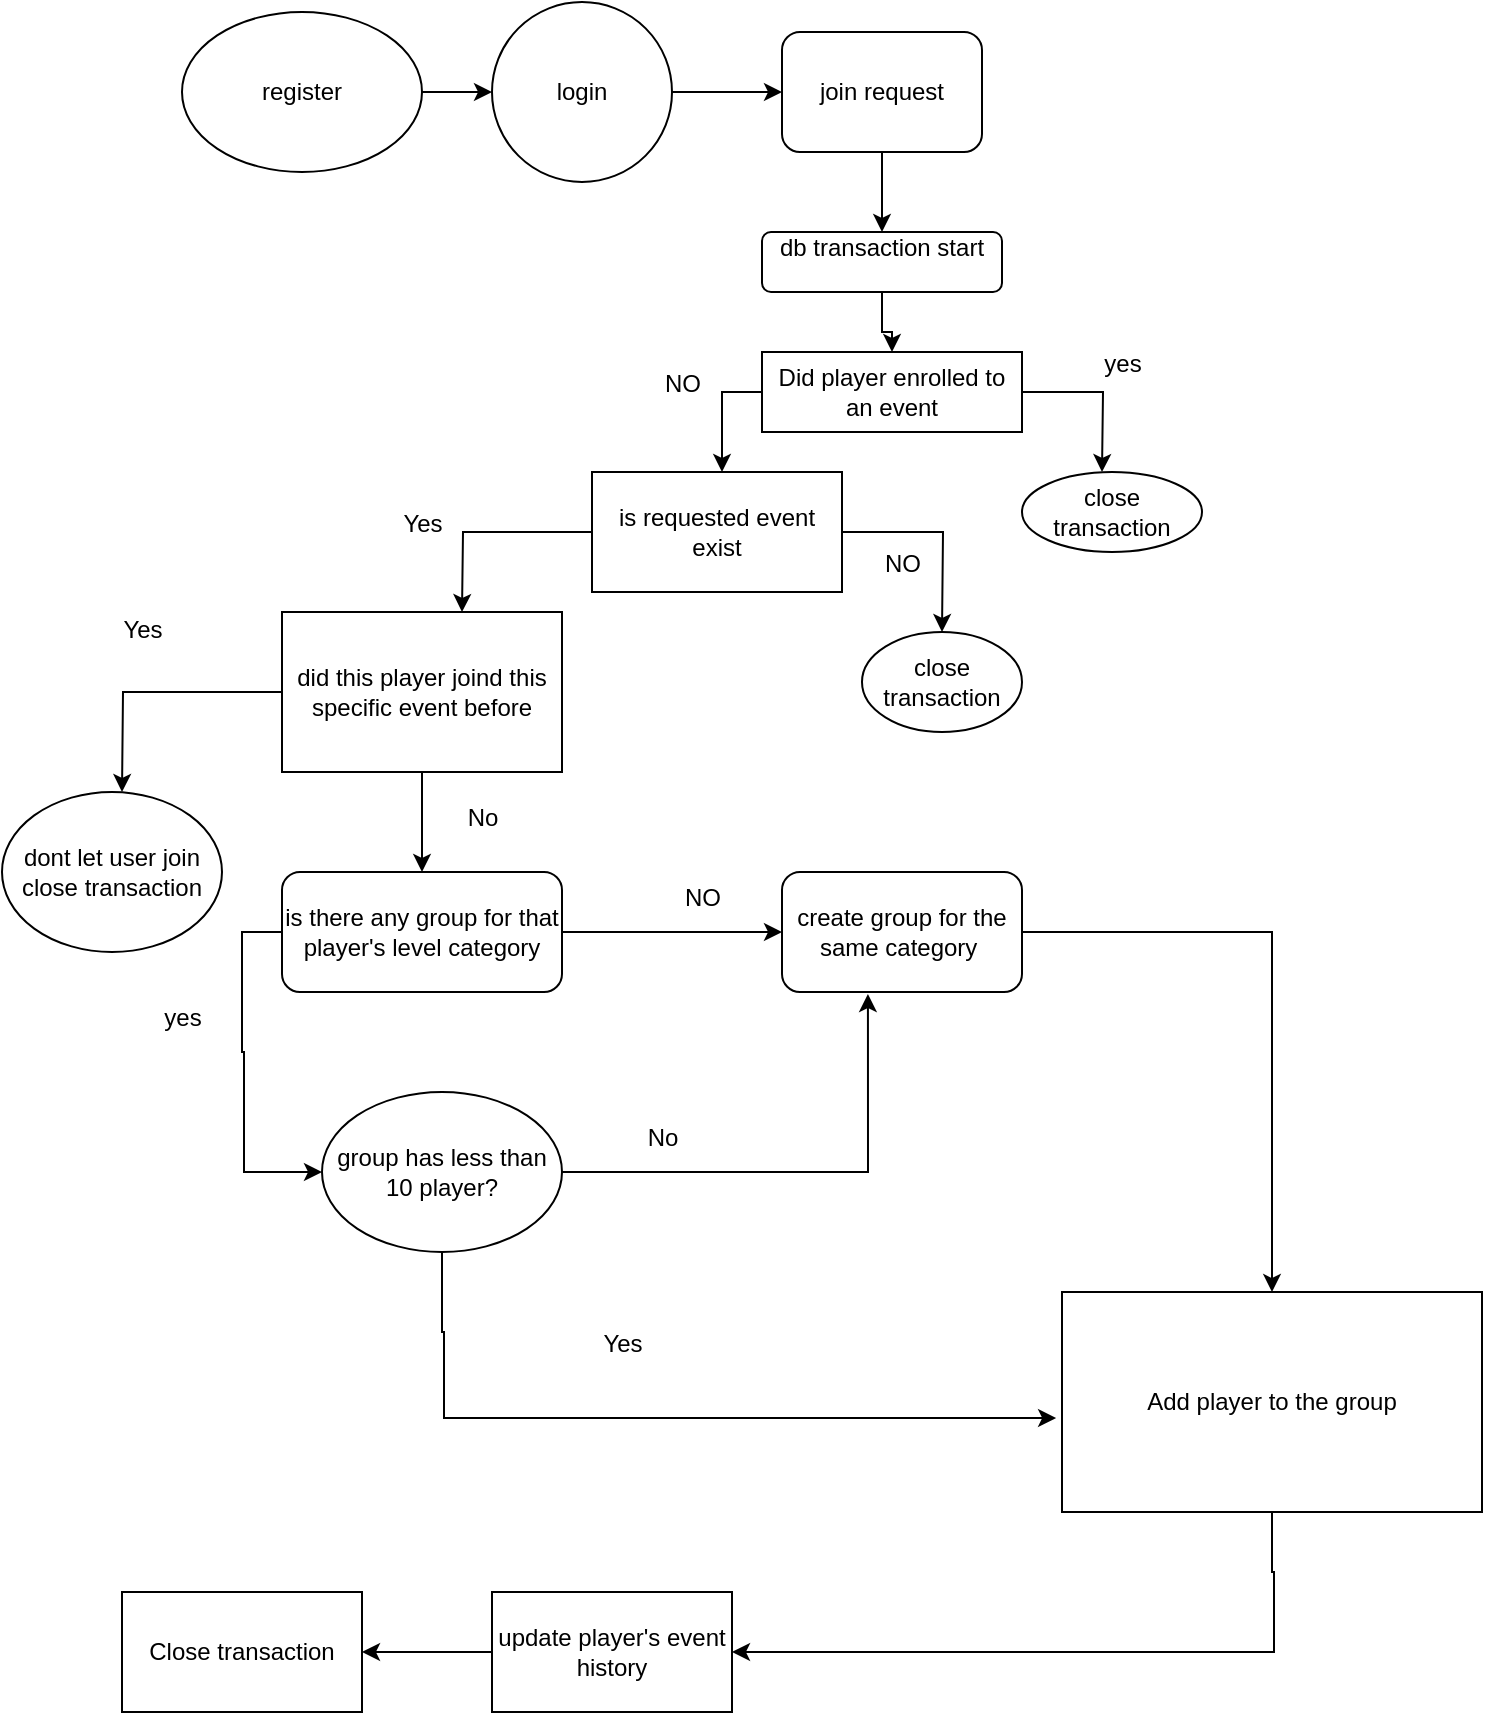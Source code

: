 <mxfile version="28.1.1">
  <diagram name="Page-1" id="vfFf_HJ_Aq3snxdcsB8M">
    <mxGraphModel dx="1261" dy="868" grid="1" gridSize="10" guides="1" tooltips="1" connect="1" arrows="1" fold="1" page="1" pageScale="1" pageWidth="850" pageHeight="1100" math="0" shadow="0">
      <root>
        <mxCell id="0" />
        <mxCell id="1" parent="0" />
        <mxCell id="apsBkLNVkY4oWvrKEVrj-9" style="edgeStyle=orthogonalEdgeStyle;rounded=0;orthogonalLoop=1;jettySize=auto;html=1;exitX=1;exitY=0.5;exitDx=0;exitDy=0;entryX=0;entryY=0.5;entryDx=0;entryDy=0;" edge="1" parent="1" source="apsBkLNVkY4oWvrKEVrj-1" target="apsBkLNVkY4oWvrKEVrj-3">
          <mxGeometry relative="1" as="geometry" />
        </mxCell>
        <mxCell id="apsBkLNVkY4oWvrKEVrj-1" value="register" style="ellipse;whiteSpace=wrap;html=1;" vertex="1" parent="1">
          <mxGeometry x="100" y="60" width="120" height="80" as="geometry" />
        </mxCell>
        <mxCell id="apsBkLNVkY4oWvrKEVrj-4" style="edgeStyle=orthogonalEdgeStyle;rounded=0;orthogonalLoop=1;jettySize=auto;html=1;" edge="1" parent="1" source="apsBkLNVkY4oWvrKEVrj-3" target="apsBkLNVkY4oWvrKEVrj-5">
          <mxGeometry relative="1" as="geometry">
            <mxPoint x="160" y="330" as="targetPoint" />
          </mxGeometry>
        </mxCell>
        <mxCell id="apsBkLNVkY4oWvrKEVrj-3" value="login" style="ellipse;whiteSpace=wrap;html=1;aspect=fixed;" vertex="1" parent="1">
          <mxGeometry x="255" y="55" width="90" height="90" as="geometry" />
        </mxCell>
        <mxCell id="apsBkLNVkY4oWvrKEVrj-6" style="edgeStyle=orthogonalEdgeStyle;rounded=0;orthogonalLoop=1;jettySize=auto;html=1;" edge="1" parent="1" source="apsBkLNVkY4oWvrKEVrj-5" target="apsBkLNVkY4oWvrKEVrj-8">
          <mxGeometry relative="1" as="geometry">
            <mxPoint x="270" y="350" as="targetPoint" />
          </mxGeometry>
        </mxCell>
        <mxCell id="apsBkLNVkY4oWvrKEVrj-5" value="join request" style="rounded=1;whiteSpace=wrap;html=1;" vertex="1" parent="1">
          <mxGeometry x="400" y="70" width="100" height="60" as="geometry" />
        </mxCell>
        <mxCell id="apsBkLNVkY4oWvrKEVrj-10" style="edgeStyle=orthogonalEdgeStyle;rounded=0;orthogonalLoop=1;jettySize=auto;html=1;" edge="1" parent="1" source="apsBkLNVkY4oWvrKEVrj-8" target="apsBkLNVkY4oWvrKEVrj-11">
          <mxGeometry relative="1" as="geometry">
            <mxPoint x="450" y="240" as="targetPoint" />
          </mxGeometry>
        </mxCell>
        <mxCell id="apsBkLNVkY4oWvrKEVrj-8" value="db transaction start&lt;div&gt;&lt;br&gt;&lt;/div&gt;" style="rounded=1;whiteSpace=wrap;html=1;" vertex="1" parent="1">
          <mxGeometry x="390" y="170" width="120" height="30" as="geometry" />
        </mxCell>
        <mxCell id="apsBkLNVkY4oWvrKEVrj-16" style="edgeStyle=orthogonalEdgeStyle;rounded=0;orthogonalLoop=1;jettySize=auto;html=1;exitX=0;exitY=0.5;exitDx=0;exitDy=0;" edge="1" parent="1" source="apsBkLNVkY4oWvrKEVrj-11">
          <mxGeometry relative="1" as="geometry">
            <mxPoint x="370" y="290" as="targetPoint" />
          </mxGeometry>
        </mxCell>
        <mxCell id="apsBkLNVkY4oWvrKEVrj-17" style="edgeStyle=orthogonalEdgeStyle;rounded=0;orthogonalLoop=1;jettySize=auto;html=1;exitX=1;exitY=0.5;exitDx=0;exitDy=0;" edge="1" parent="1" source="apsBkLNVkY4oWvrKEVrj-11">
          <mxGeometry relative="1" as="geometry">
            <mxPoint x="560" y="290" as="targetPoint" />
          </mxGeometry>
        </mxCell>
        <mxCell id="apsBkLNVkY4oWvrKEVrj-11" value="Did player enrolled to&lt;br&gt;an event" style="rounded=0;whiteSpace=wrap;html=1;" vertex="1" parent="1">
          <mxGeometry x="390" y="230" width="130" height="40" as="geometry" />
        </mxCell>
        <mxCell id="apsBkLNVkY4oWvrKEVrj-18" value="yes&lt;div&gt;&lt;br&gt;&lt;/div&gt;" style="text;html=1;align=center;verticalAlign=middle;resizable=0;points=[];autosize=1;strokeColor=none;fillColor=none;" vertex="1" parent="1">
          <mxGeometry x="550" y="223" width="40" height="40" as="geometry" />
        </mxCell>
        <mxCell id="apsBkLNVkY4oWvrKEVrj-19" value="close transaction" style="ellipse;whiteSpace=wrap;html=1;" vertex="1" parent="1">
          <mxGeometry x="520" y="290" width="90" height="40" as="geometry" />
        </mxCell>
        <mxCell id="apsBkLNVkY4oWvrKEVrj-21" value="NO&lt;div&gt;&lt;br&gt;&lt;/div&gt;" style="text;html=1;align=center;verticalAlign=middle;resizable=0;points=[];autosize=1;strokeColor=none;fillColor=none;" vertex="1" parent="1">
          <mxGeometry x="330" y="233" width="40" height="40" as="geometry" />
        </mxCell>
        <mxCell id="apsBkLNVkY4oWvrKEVrj-23" style="edgeStyle=orthogonalEdgeStyle;rounded=0;orthogonalLoop=1;jettySize=auto;html=1;" edge="1" parent="1" source="apsBkLNVkY4oWvrKEVrj-22">
          <mxGeometry relative="1" as="geometry">
            <mxPoint x="480" y="370" as="targetPoint" />
          </mxGeometry>
        </mxCell>
        <mxCell id="apsBkLNVkY4oWvrKEVrj-26" style="edgeStyle=orthogonalEdgeStyle;rounded=0;orthogonalLoop=1;jettySize=auto;html=1;" edge="1" parent="1" source="apsBkLNVkY4oWvrKEVrj-22">
          <mxGeometry relative="1" as="geometry">
            <mxPoint x="240" y="360" as="targetPoint" />
          </mxGeometry>
        </mxCell>
        <mxCell id="apsBkLNVkY4oWvrKEVrj-22" value="is requested event exist" style="rounded=0;whiteSpace=wrap;html=1;" vertex="1" parent="1">
          <mxGeometry x="305" y="290" width="125" height="60" as="geometry" />
        </mxCell>
        <mxCell id="apsBkLNVkY4oWvrKEVrj-24" value="NO&lt;div&gt;&lt;br&gt;&lt;/div&gt;" style="text;html=1;align=center;verticalAlign=middle;resizable=0;points=[];autosize=1;strokeColor=none;fillColor=none;" vertex="1" parent="1">
          <mxGeometry x="440" y="323" width="40" height="40" as="geometry" />
        </mxCell>
        <mxCell id="apsBkLNVkY4oWvrKEVrj-25" value="close transaction" style="ellipse;whiteSpace=wrap;html=1;" vertex="1" parent="1">
          <mxGeometry x="440" y="370" width="80" height="50" as="geometry" />
        </mxCell>
        <mxCell id="apsBkLNVkY4oWvrKEVrj-27" value="Yes&lt;div&gt;&lt;br&gt;&lt;/div&gt;" style="text;html=1;align=center;verticalAlign=middle;resizable=0;points=[];autosize=1;strokeColor=none;fillColor=none;" vertex="1" parent="1">
          <mxGeometry x="200" y="303" width="40" height="40" as="geometry" />
        </mxCell>
        <mxCell id="apsBkLNVkY4oWvrKEVrj-31" style="edgeStyle=orthogonalEdgeStyle;rounded=0;orthogonalLoop=1;jettySize=auto;html=1;" edge="1" parent="1" source="apsBkLNVkY4oWvrKEVrj-29">
          <mxGeometry relative="1" as="geometry">
            <mxPoint x="70" y="450" as="targetPoint" />
          </mxGeometry>
        </mxCell>
        <mxCell id="apsBkLNVkY4oWvrKEVrj-37" style="edgeStyle=orthogonalEdgeStyle;rounded=0;orthogonalLoop=1;jettySize=auto;html=1;" edge="1" parent="1" source="apsBkLNVkY4oWvrKEVrj-29" target="apsBkLNVkY4oWvrKEVrj-38">
          <mxGeometry relative="1" as="geometry">
            <mxPoint x="220" y="490" as="targetPoint" />
          </mxGeometry>
        </mxCell>
        <mxCell id="apsBkLNVkY4oWvrKEVrj-29" value="did this player joind this specific event before" style="rounded=0;whiteSpace=wrap;html=1;" vertex="1" parent="1">
          <mxGeometry x="150" y="360" width="140" height="80" as="geometry" />
        </mxCell>
        <mxCell id="apsBkLNVkY4oWvrKEVrj-32" value="Yes&lt;div&gt;&lt;br&gt;&lt;div&gt;&lt;br&gt;&lt;/div&gt;&lt;/div&gt;" style="text;html=1;align=center;verticalAlign=middle;resizable=0;points=[];autosize=1;strokeColor=none;fillColor=none;" vertex="1" parent="1">
          <mxGeometry x="60" y="353" width="40" height="60" as="geometry" />
        </mxCell>
        <mxCell id="apsBkLNVkY4oWvrKEVrj-33" value="dont let user join&lt;br&gt;close transaction" style="ellipse;whiteSpace=wrap;html=1;" vertex="1" parent="1">
          <mxGeometry x="10" y="450" width="110" height="80" as="geometry" />
        </mxCell>
        <mxCell id="apsBkLNVkY4oWvrKEVrj-35" value="&lt;div&gt;No&lt;/div&gt;" style="text;html=1;align=center;verticalAlign=middle;resizable=0;points=[];autosize=1;strokeColor=none;fillColor=none;" vertex="1" parent="1">
          <mxGeometry x="230" y="448" width="40" height="30" as="geometry" />
        </mxCell>
        <mxCell id="apsBkLNVkY4oWvrKEVrj-39" style="edgeStyle=orthogonalEdgeStyle;rounded=0;orthogonalLoop=1;jettySize=auto;html=1;" edge="1" parent="1" source="apsBkLNVkY4oWvrKEVrj-38" target="apsBkLNVkY4oWvrKEVrj-42">
          <mxGeometry relative="1" as="geometry">
            <mxPoint x="330" y="640" as="targetPoint" />
            <Array as="points">
              <mxPoint x="130" y="520" />
              <mxPoint x="130" y="580" />
              <mxPoint x="131" y="580" />
            </Array>
          </mxGeometry>
        </mxCell>
        <mxCell id="apsBkLNVkY4oWvrKEVrj-43" style="edgeStyle=orthogonalEdgeStyle;rounded=0;orthogonalLoop=1;jettySize=auto;html=1;" edge="1" parent="1" source="apsBkLNVkY4oWvrKEVrj-38">
          <mxGeometry relative="1" as="geometry">
            <mxPoint x="400" y="520" as="targetPoint" />
          </mxGeometry>
        </mxCell>
        <mxCell id="apsBkLNVkY4oWvrKEVrj-38" value="is there any group for that player&#39;s level category" style="rounded=1;whiteSpace=wrap;html=1;" vertex="1" parent="1">
          <mxGeometry x="150" y="490" width="140" height="60" as="geometry" />
        </mxCell>
        <mxCell id="apsBkLNVkY4oWvrKEVrj-41" value="&lt;div&gt;yes&lt;/div&gt;&lt;div&gt;&lt;br&gt;&lt;/div&gt;" style="text;html=1;align=center;verticalAlign=middle;resizable=0;points=[];autosize=1;strokeColor=none;fillColor=none;" vertex="1" parent="1">
          <mxGeometry x="80" y="550" width="40" height="40" as="geometry" />
        </mxCell>
        <mxCell id="apsBkLNVkY4oWvrKEVrj-50" style="edgeStyle=orthogonalEdgeStyle;rounded=0;orthogonalLoop=1;jettySize=auto;html=1;entryX=-0.014;entryY=0.573;entryDx=0;entryDy=0;entryPerimeter=0;" edge="1" parent="1" source="apsBkLNVkY4oWvrKEVrj-42" target="apsBkLNVkY4oWvrKEVrj-53">
          <mxGeometry relative="1" as="geometry">
            <mxPoint x="470" y="760" as="targetPoint" />
            <Array as="points">
              <mxPoint x="230" y="720" />
              <mxPoint x="231" y="720" />
              <mxPoint x="231" y="763" />
            </Array>
          </mxGeometry>
        </mxCell>
        <mxCell id="apsBkLNVkY4oWvrKEVrj-42" value="group has less than 10 player?" style="ellipse;whiteSpace=wrap;html=1;" vertex="1" parent="1">
          <mxGeometry x="170" y="600" width="120" height="80" as="geometry" />
        </mxCell>
        <mxCell id="apsBkLNVkY4oWvrKEVrj-44" value="NO" style="text;html=1;align=center;verticalAlign=middle;resizable=0;points=[];autosize=1;strokeColor=none;fillColor=none;" vertex="1" parent="1">
          <mxGeometry x="340" y="488" width="40" height="30" as="geometry" />
        </mxCell>
        <mxCell id="apsBkLNVkY4oWvrKEVrj-52" style="edgeStyle=orthogonalEdgeStyle;rounded=0;orthogonalLoop=1;jettySize=auto;html=1;" edge="1" parent="1" source="apsBkLNVkY4oWvrKEVrj-46" target="apsBkLNVkY4oWvrKEVrj-53">
          <mxGeometry relative="1" as="geometry">
            <mxPoint x="600" y="710" as="targetPoint" />
          </mxGeometry>
        </mxCell>
        <mxCell id="apsBkLNVkY4oWvrKEVrj-46" value="create group for the same category&amp;nbsp;" style="rounded=1;whiteSpace=wrap;html=1;" vertex="1" parent="1">
          <mxGeometry x="400" y="490" width="120" height="60" as="geometry" />
        </mxCell>
        <mxCell id="apsBkLNVkY4oWvrKEVrj-48" style="edgeStyle=orthogonalEdgeStyle;rounded=0;orthogonalLoop=1;jettySize=auto;html=1;entryX=0.358;entryY=1.017;entryDx=0;entryDy=0;entryPerimeter=0;" edge="1" parent="1" source="apsBkLNVkY4oWvrKEVrj-42" target="apsBkLNVkY4oWvrKEVrj-46">
          <mxGeometry relative="1" as="geometry" />
        </mxCell>
        <mxCell id="apsBkLNVkY4oWvrKEVrj-49" value="No" style="text;html=1;align=center;verticalAlign=middle;resizable=0;points=[];autosize=1;strokeColor=none;fillColor=none;" vertex="1" parent="1">
          <mxGeometry x="320" y="608" width="40" height="30" as="geometry" />
        </mxCell>
        <mxCell id="apsBkLNVkY4oWvrKEVrj-51" value="Yes&lt;div&gt;&lt;br&gt;&lt;/div&gt;" style="text;html=1;align=center;verticalAlign=middle;resizable=0;points=[];autosize=1;strokeColor=none;fillColor=none;" vertex="1" parent="1">
          <mxGeometry x="300" y="713" width="40" height="40" as="geometry" />
        </mxCell>
        <mxCell id="apsBkLNVkY4oWvrKEVrj-54" style="edgeStyle=orthogonalEdgeStyle;rounded=0;orthogonalLoop=1;jettySize=auto;html=1;entryX=1;entryY=0.5;entryDx=0;entryDy=0;" edge="1" parent="1" source="apsBkLNVkY4oWvrKEVrj-53" target="apsBkLNVkY4oWvrKEVrj-55">
          <mxGeometry relative="1" as="geometry">
            <mxPoint x="400" y="880" as="targetPoint" />
            <Array as="points">
              <mxPoint x="645" y="840" />
              <mxPoint x="646" y="840" />
              <mxPoint x="646" y="880" />
            </Array>
          </mxGeometry>
        </mxCell>
        <mxCell id="apsBkLNVkY4oWvrKEVrj-53" value="Add player to the group" style="rounded=0;whiteSpace=wrap;html=1;" vertex="1" parent="1">
          <mxGeometry x="540" y="700" width="210" height="110" as="geometry" />
        </mxCell>
        <mxCell id="apsBkLNVkY4oWvrKEVrj-56" style="edgeStyle=orthogonalEdgeStyle;rounded=0;orthogonalLoop=1;jettySize=auto;html=1;" edge="1" parent="1" source="apsBkLNVkY4oWvrKEVrj-55" target="apsBkLNVkY4oWvrKEVrj-57">
          <mxGeometry relative="1" as="geometry">
            <mxPoint x="160" y="880" as="targetPoint" />
          </mxGeometry>
        </mxCell>
        <mxCell id="apsBkLNVkY4oWvrKEVrj-55" value="update player&#39;s event history" style="rounded=0;whiteSpace=wrap;html=1;" vertex="1" parent="1">
          <mxGeometry x="255" y="850" width="120" height="60" as="geometry" />
        </mxCell>
        <mxCell id="apsBkLNVkY4oWvrKEVrj-57" value="Close transaction" style="rounded=0;whiteSpace=wrap;html=1;" vertex="1" parent="1">
          <mxGeometry x="70" y="850" width="120" height="60" as="geometry" />
        </mxCell>
      </root>
    </mxGraphModel>
  </diagram>
</mxfile>

